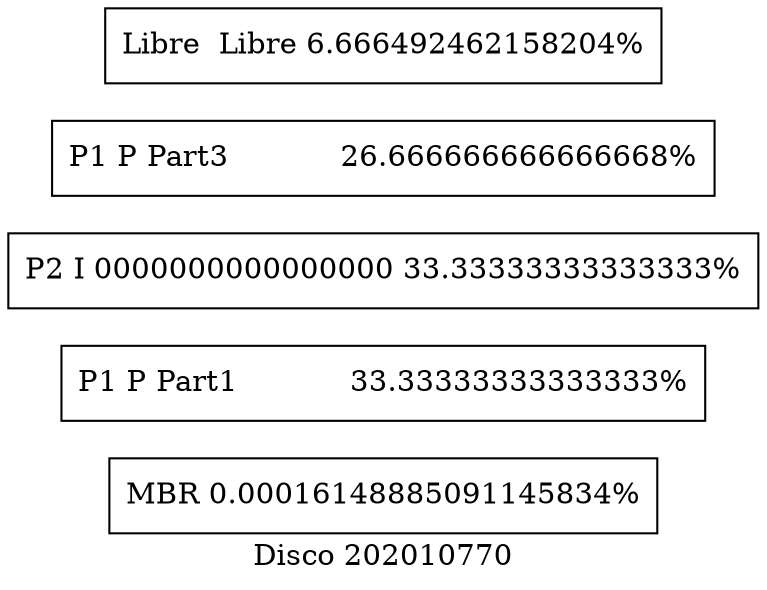 
        digraph lista {
   
        rankdir=LR;
        graph[label="Disco 202010770"];


        node [shape=box, style=filled, fillcolor=white]; 

        inicio[label="MBR 0.00016148885091145834%"];
        
                partition1[label="P1 P Part1            33.33333333333333%"];
                
                partition2[label="P2 I 0000000000000000 33.33333333333333%"];
                
                partition3[label="P1 P Part3            26.666666666666668%"];
                   
                    libre[label="Libre  Libre 6.666492462158204%"];  }